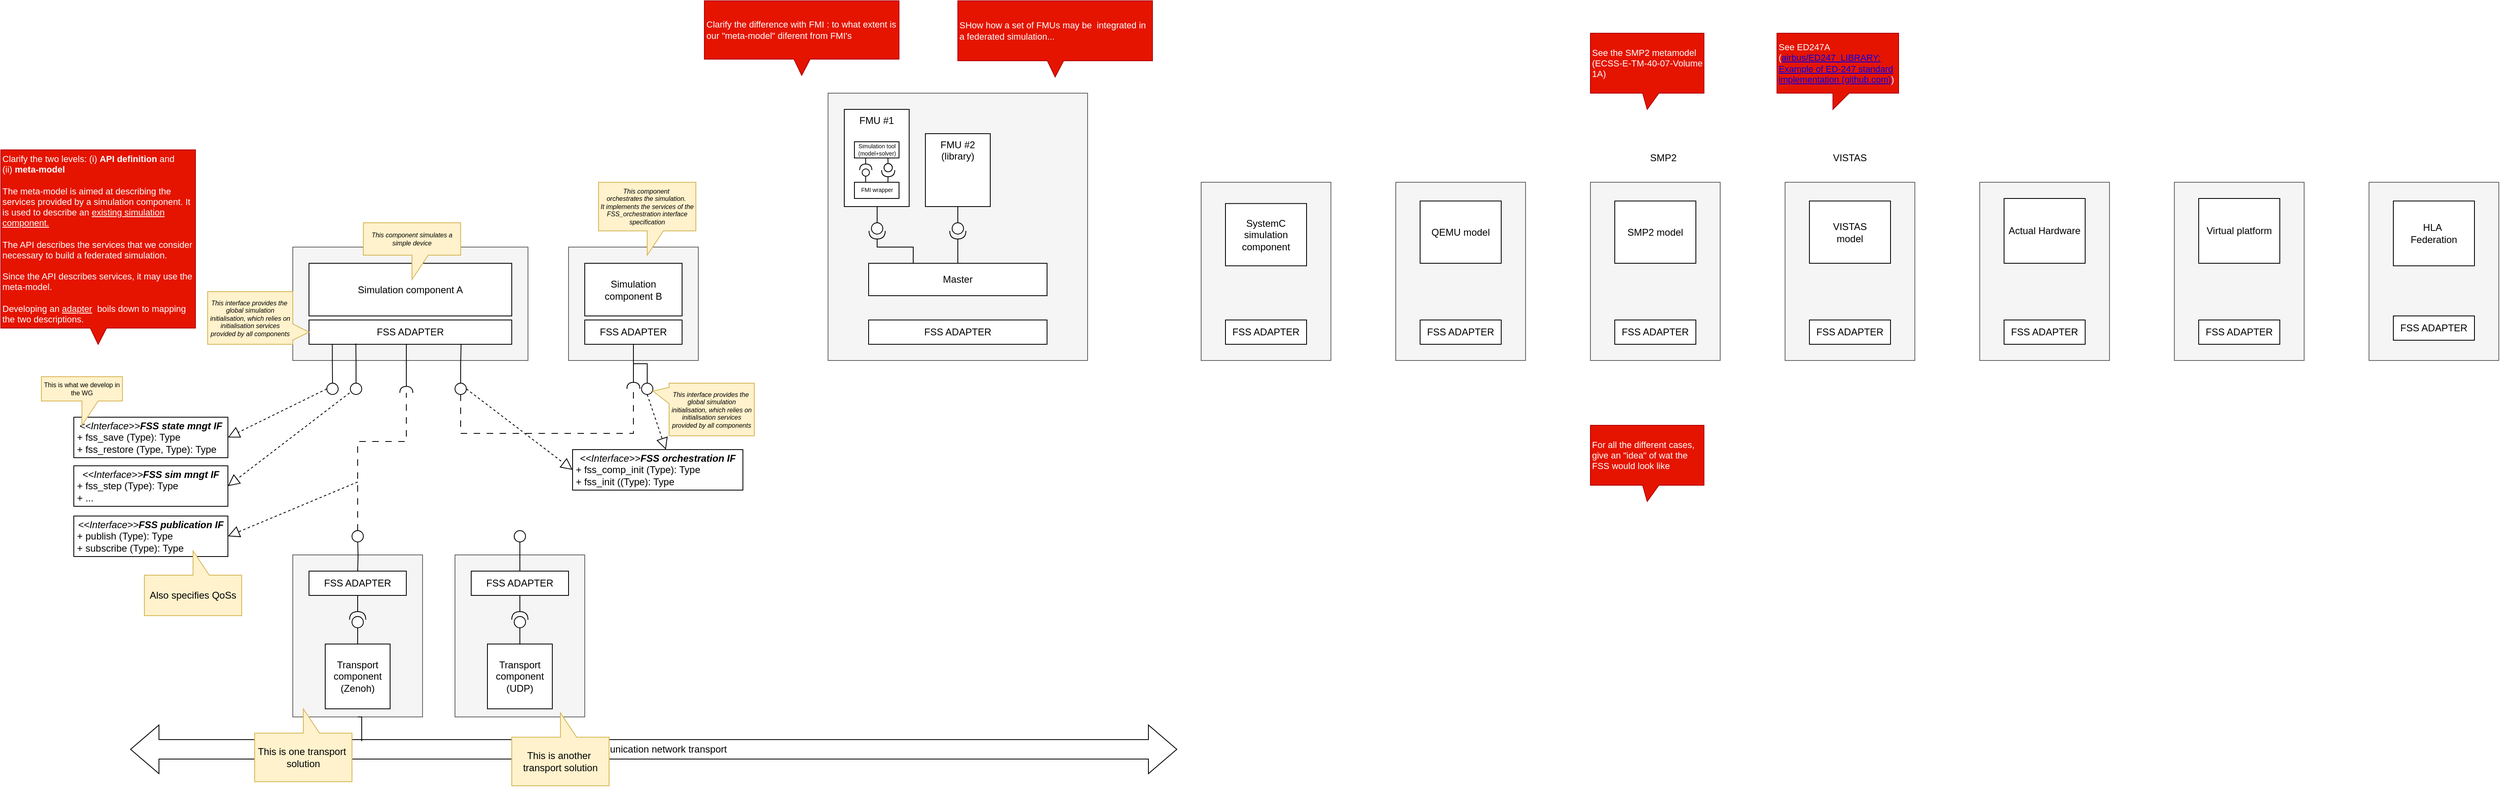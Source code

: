 <mxfile version="24.4.10" type="github">
  <diagram name="Page-1" id="a3lJTu-IXyHbUOSdx-mn">
    <mxGraphModel dx="1475" dy="5559" grid="1" gridSize="10" guides="1" tooltips="1" connect="1" arrows="1" fold="1" page="1" pageScale="1" pageWidth="3300" pageHeight="4681" math="0" shadow="0">
      <root>
        <mxCell id="0" />
        <mxCell id="1" parent="0" />
        <mxCell id="bgHQJeM0eiA7G-xrBvEw-4" value="" style="rounded=0;whiteSpace=wrap;html=1;fillColor=#f5f5f5;fontColor=#333333;strokeColor=#666666;" vertex="1" parent="1">
          <mxGeometry x="1020" y="-250" width="320" height="330" as="geometry" />
        </mxCell>
        <mxCell id="cw1v78BgHGjvIyoxlNof-122" value="" style="shape=image;verticalLabelPosition=bottom;labelBackgroundColor=default;verticalAlign=top;aspect=fixed;imageAspect=0;image=https://static.vecteezy.com/system/resources/thumbnails/002/293/499/small/exclamation-mark-symbol-red-warning-dangerous-icon-on-white-background-free-vector.jpg;" parent="1" vertex="1">
          <mxGeometry x="220" y="-210" width="60" height="60" as="geometry" />
        </mxCell>
        <mxCell id="cw1v78BgHGjvIyoxlNof-67" value="" style="rounded=0;whiteSpace=wrap;html=1;fillColor=#f5f5f5;fontColor=#333333;strokeColor=#666666;" parent="1" vertex="1">
          <mxGeometry x="700" y="-60" width="160" height="140" as="geometry" />
        </mxCell>
        <mxCell id="cw1v78BgHGjvIyoxlNof-42" value="" style="rounded=0;whiteSpace=wrap;html=1;fillColor=#f5f5f5;fontColor=#333333;strokeColor=#666666;" parent="1" vertex="1">
          <mxGeometry x="360" y="-60" width="290" height="140" as="geometry" />
        </mxCell>
        <mxCell id="cw1v78BgHGjvIyoxlNof-12" value="Communication network transport" style="html=1;shadow=0;dashed=0;align=center;verticalAlign=middle;shape=mxgraph.arrows2.twoWayArrow;dy=0.6;dx=35;" parent="1" vertex="1">
          <mxGeometry x="160" y="530" width="1290" height="60" as="geometry" />
        </mxCell>
        <mxCell id="cw1v78BgHGjvIyoxlNof-16" value="" style="endArrow=block;dashed=1;endFill=0;endSize=12;html=1;rounded=0;entryX=1;entryY=0.5;entryDx=0;entryDy=0;" parent="1" target="cw1v78BgHGjvIyoxlNof-92" edge="1">
          <mxGeometry width="160" relative="1" as="geometry">
            <mxPoint x="440" y="230" as="sourcePoint" />
            <mxPoint x="630" y="305" as="targetPoint" />
          </mxGeometry>
        </mxCell>
        <mxCell id="cw1v78BgHGjvIyoxlNof-17" value="" style="endArrow=block;dashed=1;endFill=0;endSize=12;html=1;rounded=0;entryX=1;entryY=0.5;entryDx=0;entryDy=0;exitX=0;exitY=0.5;exitDx=0;exitDy=0;" parent="1" source="cw1v78BgHGjvIyoxlNof-78" target="cw1v78BgHGjvIyoxlNof-43" edge="1">
          <mxGeometry width="160" relative="1" as="geometry">
            <mxPoint x="390" y="115" as="sourcePoint" />
            <mxPoint x="270" y="42.5" as="targetPoint" />
          </mxGeometry>
        </mxCell>
        <mxCell id="cw1v78BgHGjvIyoxlNof-79" style="edgeStyle=orthogonalEdgeStyle;rounded=0;orthogonalLoop=1;jettySize=auto;html=1;exitX=0.115;exitY=0.971;exitDx=0;exitDy=0;entryX=0.5;entryY=0;entryDx=0;entryDy=0;endArrow=none;endFill=0;exitPerimeter=0;" parent="1" source="cw1v78BgHGjvIyoxlNof-29" target="cw1v78BgHGjvIyoxlNof-78" edge="1">
          <mxGeometry relative="1" as="geometry" />
        </mxCell>
        <mxCell id="cw1v78BgHGjvIyoxlNof-29" value="FSS ADAPTER" style="rounded=0;whiteSpace=wrap;html=1;" parent="1" vertex="1">
          <mxGeometry x="380" y="30" width="250" height="30" as="geometry" />
        </mxCell>
        <mxCell id="cw1v78BgHGjvIyoxlNof-37" value="" style="ellipse;whiteSpace=wrap;html=1;align=center;aspect=fixed;fillColor=none;strokeColor=none;resizable=0;perimeter=centerPerimeter;rotatable=0;allowArrows=0;points=[];outlineConnect=1;" parent="1" vertex="1">
          <mxGeometry x="590" y="30" width="10" height="10" as="geometry" />
        </mxCell>
        <mxCell id="cw1v78BgHGjvIyoxlNof-43" value="&lt;p style=&quot;margin:0px;margin-top:4px;text-align:center;&quot;&gt;&lt;i&gt;&amp;lt;&amp;lt;Interface&amp;gt;&amp;gt;&lt;b&gt;FSS state mngt IF&lt;/b&gt;&lt;/i&gt;&lt;br&gt;&lt;/p&gt;&lt;p style=&quot;margin:0px;margin-left:4px;&quot;&gt;&lt;/p&gt;&lt;p style=&quot;margin:0px;margin-left:4px;&quot;&gt;+ fss_save (Type): Type&lt;br&gt;+ fss_restore (Type, Type): Type&lt;/p&gt;" style="verticalAlign=top;align=left;overflow=fill;html=1;whiteSpace=wrap;" parent="1" vertex="1">
          <mxGeometry x="90" y="150" width="190" height="50" as="geometry" />
        </mxCell>
        <mxCell id="cw1v78BgHGjvIyoxlNof-45" value="" style="rounded=0;whiteSpace=wrap;html=1;fillColor=#f5f5f5;fontColor=#333333;strokeColor=#666666;" parent="1" vertex="1">
          <mxGeometry x="360" y="320" width="160" height="200" as="geometry" />
        </mxCell>
        <mxCell id="cw1v78BgHGjvIyoxlNof-46" value="&lt;div&gt;Transport&lt;/div&gt;&lt;div&gt;component&lt;/div&gt;&lt;div&gt;(Zenoh)&lt;/div&gt;" style="whiteSpace=wrap;html=1;aspect=fixed;" parent="1" vertex="1">
          <mxGeometry x="400" y="430" width="80" height="80" as="geometry" />
        </mxCell>
        <mxCell id="cw1v78BgHGjvIyoxlNof-62" style="edgeStyle=orthogonalEdgeStyle;rounded=0;orthogonalLoop=1;jettySize=auto;html=1;entryX=0.5;entryY=0;entryDx=0;entryDy=0;endArrow=none;endFill=0;" parent="1" target="cw1v78BgHGjvIyoxlNof-50" edge="1">
          <mxGeometry relative="1" as="geometry">
            <mxPoint x="440" y="300" as="sourcePoint" />
          </mxGeometry>
        </mxCell>
        <mxCell id="cw1v78BgHGjvIyoxlNof-50" value="FSS ADAPTER" style="rounded=0;whiteSpace=wrap;html=1;" parent="1" vertex="1">
          <mxGeometry x="380" y="340" width="120" height="30" as="geometry" />
        </mxCell>
        <mxCell id="cw1v78BgHGjvIyoxlNof-53" value="" style="ellipse;whiteSpace=wrap;html=1;align=center;aspect=fixed;fillColor=none;strokeColor=none;resizable=0;perimeter=centerPerimeter;rotatable=0;allowArrows=0;points=[];outlineConnect=1;" parent="1" vertex="1">
          <mxGeometry x="590" y="470" width="10" height="10" as="geometry" />
        </mxCell>
        <mxCell id="cw1v78BgHGjvIyoxlNof-60" value="" style="group;rotation=270;" parent="1" vertex="1" connectable="0">
          <mxGeometry x="430" y="370" width="20" height="60" as="geometry" />
        </mxCell>
        <mxCell id="cw1v78BgHGjvIyoxlNof-57" value="" style="shape=providedRequiredInterface;html=1;verticalLabelPosition=bottom;sketch=0;rotation=-90;" parent="cw1v78BgHGjvIyoxlNof-60" vertex="1">
          <mxGeometry y="20" width="20" height="20" as="geometry" />
        </mxCell>
        <mxCell id="cw1v78BgHGjvIyoxlNof-58" style="edgeStyle=orthogonalEdgeStyle;rounded=0;orthogonalLoop=1;jettySize=auto;html=1;exitX=0.75;exitY=1;exitDx=0;exitDy=0;entryX=0;entryY=0.5;entryDx=0;entryDy=0;entryPerimeter=0;endArrow=none;endFill=0;" parent="cw1v78BgHGjvIyoxlNof-60" target="cw1v78BgHGjvIyoxlNof-57" edge="1">
          <mxGeometry relative="1" as="geometry">
            <mxPoint x="10" y="60" as="sourcePoint" />
          </mxGeometry>
        </mxCell>
        <mxCell id="cw1v78BgHGjvIyoxlNof-59" style="edgeStyle=orthogonalEdgeStyle;rounded=0;orthogonalLoop=1;jettySize=auto;html=1;exitX=0.75;exitY=0;exitDx=0;exitDy=0;entryX=1;entryY=0.5;entryDx=0;entryDy=0;entryPerimeter=0;endArrow=none;endFill=0;" parent="cw1v78BgHGjvIyoxlNof-60" target="cw1v78BgHGjvIyoxlNof-57" edge="1">
          <mxGeometry relative="1" as="geometry">
            <mxPoint x="10" as="sourcePoint" />
          </mxGeometry>
        </mxCell>
        <mxCell id="cw1v78BgHGjvIyoxlNof-63" value="&lt;p style=&quot;margin:0px;margin-top:4px;text-align:center;&quot;&gt;&lt;i&gt;&amp;lt;&amp;lt;Interface&amp;gt;&amp;gt;&lt;b&gt;FSS sim mngt IF&lt;/b&gt;&lt;/i&gt;&lt;br&gt;&lt;/p&gt;&lt;p style=&quot;margin:0px;margin-left:4px;&quot;&gt;&lt;/p&gt;&lt;p style=&quot;margin:0px;margin-left:4px;&quot;&gt;+ fss_step (Type): Type&lt;br&gt;&lt;/p&gt;&lt;p style=&quot;margin:0px;margin-left:4px;&quot;&gt;+ ...&lt;/p&gt;" style="verticalAlign=top;align=left;overflow=fill;html=1;whiteSpace=wrap;" parent="1" vertex="1">
          <mxGeometry x="90" y="210" width="190" height="50" as="geometry" />
        </mxCell>
        <mxCell id="cw1v78BgHGjvIyoxlNof-64" value="" style="endArrow=block;dashed=1;endFill=0;endSize=12;html=1;rounded=0;entryX=1;entryY=0.5;entryDx=0;entryDy=0;" parent="1" target="cw1v78BgHGjvIyoxlNof-63" edge="1">
          <mxGeometry width="160" relative="1" as="geometry">
            <mxPoint x="430" y="120" as="sourcePoint" />
            <mxPoint x="290" y="125" as="targetPoint" />
          </mxGeometry>
        </mxCell>
        <mxCell id="cw1v78BgHGjvIyoxlNof-66" value="This component&amp;nbsp;&lt;div style=&quot;font-size: 8px;&quot;&gt;orchestrates the simulation.&amp;nbsp;&lt;/div&gt;&lt;div style=&quot;font-size: 8px;&quot;&gt;It implements the services of the FSS_orchestration interface specification&lt;/div&gt;" style="shape=callout;whiteSpace=wrap;html=1;perimeter=calloutPerimeter;fillColor=#fff2cc;strokeColor=#d6b656;fontSize=8;fontStyle=2" parent="1" vertex="1">
          <mxGeometry x="737" y="-140" width="120" height="90" as="geometry" />
        </mxCell>
        <mxCell id="cw1v78BgHGjvIyoxlNof-69" value="FSS ADAPTER" style="rounded=0;whiteSpace=wrap;html=1;" parent="1" vertex="1">
          <mxGeometry x="720" y="30" width="120" height="30" as="geometry" />
        </mxCell>
        <mxCell id="cw1v78BgHGjvIyoxlNof-70" value="" style="rounded=0;orthogonalLoop=1;jettySize=auto;html=1;endArrow=halfCircle;endFill=0;endSize=6;strokeWidth=1;sketch=0;fontSize=12;curved=1;exitX=0.5;exitY=1;exitDx=0;exitDy=0;" parent="1" source="cw1v78BgHGjvIyoxlNof-69" edge="1">
          <mxGeometry relative="1" as="geometry">
            <mxPoint x="955" y="30.476" as="sourcePoint" />
            <mxPoint x="780" y="115" as="targetPoint" />
          </mxGeometry>
        </mxCell>
        <mxCell id="cw1v78BgHGjvIyoxlNof-76" value="&lt;p style=&quot;margin:0px;margin-top:4px;text-align:center;&quot;&gt;&lt;i&gt;&amp;lt;&amp;lt;Interface&amp;gt;&amp;gt;&lt;b&gt;FSS orchestration IF&lt;/b&gt;&lt;/i&gt;&lt;br&gt;&lt;/p&gt;&lt;p style=&quot;margin:0px;margin-left:4px;&quot;&gt;&lt;/p&gt;&lt;p style=&quot;margin:0px;margin-left:4px;&quot;&gt;+ fss_comp_init (Type): Type&lt;br&gt;+ fss_init (&lt;span style=&quot;background-color: initial;&quot;&gt;(Type): Type&lt;/span&gt;&lt;/p&gt;" style="verticalAlign=top;align=left;overflow=fill;html=1;whiteSpace=wrap;" parent="1" vertex="1">
          <mxGeometry x="705" y="190" width="210" height="50" as="geometry" />
        </mxCell>
        <mxCell id="cw1v78BgHGjvIyoxlNof-78" value="" style="ellipse;whiteSpace=wrap;html=1;aspect=fixed;" parent="1" vertex="1">
          <mxGeometry x="402" y="108" width="14" height="14" as="geometry" />
        </mxCell>
        <mxCell id="cw1v78BgHGjvIyoxlNof-82" style="edgeStyle=orthogonalEdgeStyle;rounded=0;orthogonalLoop=1;jettySize=auto;html=1;dashed=1;dashPattern=8 8;endArrow=none;endFill=0;exitX=0.5;exitY=1;exitDx=0;exitDy=0;" parent="1" source="cw1v78BgHGjvIyoxlNof-83" edge="1">
          <mxGeometry relative="1" as="geometry">
            <mxPoint x="780.0" y="115.0" as="targetPoint" />
            <Array as="points">
              <mxPoint x="567" y="170" />
              <mxPoint x="780" y="170" />
            </Array>
          </mxGeometry>
        </mxCell>
        <mxCell id="cw1v78BgHGjvIyoxlNof-80" value="" style="ellipse;whiteSpace=wrap;html=1;aspect=fixed;" parent="1" vertex="1">
          <mxGeometry x="431" y="108" width="14" height="14" as="geometry" />
        </mxCell>
        <mxCell id="cw1v78BgHGjvIyoxlNof-81" style="edgeStyle=orthogonalEdgeStyle;rounded=0;orthogonalLoop=1;jettySize=auto;html=1;entryX=0.231;entryY=0.971;entryDx=0;entryDy=0;endArrow=none;endFill=0;entryPerimeter=0;" parent="1" source="cw1v78BgHGjvIyoxlNof-80" target="cw1v78BgHGjvIyoxlNof-29" edge="1">
          <mxGeometry relative="1" as="geometry" />
        </mxCell>
        <mxCell id="cw1v78BgHGjvIyoxlNof-83" value="" style="ellipse;whiteSpace=wrap;html=1;aspect=fixed;" parent="1" vertex="1">
          <mxGeometry x="560" y="108" width="14" height="14" as="geometry" />
        </mxCell>
        <mxCell id="cw1v78BgHGjvIyoxlNof-84" style="edgeStyle=orthogonalEdgeStyle;rounded=0;orthogonalLoop=1;jettySize=auto;html=1;entryX=0.75;entryY=1;entryDx=0;entryDy=0;endArrow=none;endFill=0;" parent="1" source="cw1v78BgHGjvIyoxlNof-83" target="cw1v78BgHGjvIyoxlNof-29" edge="1">
          <mxGeometry relative="1" as="geometry">
            <mxPoint x="470" y="60" as="targetPoint" />
          </mxGeometry>
        </mxCell>
        <mxCell id="cw1v78BgHGjvIyoxlNof-85" value="" style="endArrow=block;dashed=1;endFill=0;endSize=12;html=1;rounded=0;entryX=0;entryY=0.5;entryDx=0;entryDy=0;exitX=1;exitY=0.5;exitDx=0;exitDy=0;" parent="1" source="cw1v78BgHGjvIyoxlNof-83" target="cw1v78BgHGjvIyoxlNof-76" edge="1">
          <mxGeometry width="160" relative="1" as="geometry">
            <mxPoint x="537" y="130" as="sourcePoint" />
            <mxPoint x="387" y="185" as="targetPoint" />
          </mxGeometry>
        </mxCell>
        <mxCell id="cw1v78BgHGjvIyoxlNof-91" value="" style="ellipse;whiteSpace=wrap;html=1;aspect=fixed;" parent="1" vertex="1">
          <mxGeometry x="433" y="290" width="14" height="14" as="geometry" />
        </mxCell>
        <mxCell id="cw1v78BgHGjvIyoxlNof-92" value="&lt;p style=&quot;margin:0px;margin-top:4px;text-align:center;&quot;&gt;&lt;i&gt;&amp;lt;&amp;lt;Interface&amp;gt;&amp;gt;&lt;b&gt;FSS publication IF&lt;/b&gt;&lt;/i&gt;&lt;br&gt;&lt;/p&gt;&lt;p style=&quot;margin:0px;margin-left:4px;&quot;&gt;&lt;/p&gt;&lt;p style=&quot;margin:0px;margin-left:4px;&quot;&gt;+ publish (Type): Type&lt;br&gt;&lt;/p&gt;&lt;p style=&quot;margin:0px;margin-left:4px;&quot;&gt;+ subscribe&amp;nbsp;&lt;span style=&quot;background-color: initial;&quot;&gt;(Type): Type&lt;/span&gt;&lt;/p&gt;" style="verticalAlign=top;align=left;overflow=fill;html=1;whiteSpace=wrap;" parent="1" vertex="1">
          <mxGeometry x="90" y="272" width="190" height="50" as="geometry" />
        </mxCell>
        <mxCell id="cw1v78BgHGjvIyoxlNof-94" value="Simulation component A" style="rounded=0;whiteSpace=wrap;html=1;" parent="1" vertex="1">
          <mxGeometry x="380" y="-40" width="250" height="65" as="geometry" />
        </mxCell>
        <mxCell id="cw1v78BgHGjvIyoxlNof-96" value="Simulation component B" style="rounded=0;whiteSpace=wrap;html=1;" parent="1" vertex="1">
          <mxGeometry x="720" y="-40" width="120" height="65" as="geometry" />
        </mxCell>
        <mxCell id="cw1v78BgHGjvIyoxlNof-97" value="" style="rounded=0;orthogonalLoop=1;jettySize=auto;html=1;endArrow=halfCircle;endFill=0;endSize=6;strokeWidth=1;sketch=0;fontSize=12;curved=1;" parent="1" edge="1">
          <mxGeometry relative="1" as="geometry">
            <mxPoint x="500" y="60" as="sourcePoint" />
            <mxPoint x="500" y="120" as="targetPoint" />
          </mxGeometry>
        </mxCell>
        <mxCell id="cw1v78BgHGjvIyoxlNof-98" style="edgeStyle=orthogonalEdgeStyle;rounded=0;orthogonalLoop=1;jettySize=auto;html=1;dashed=1;dashPattern=8 8;endArrow=none;endFill=0;exitX=0.5;exitY=0;exitDx=0;exitDy=0;" parent="1" source="cw1v78BgHGjvIyoxlNof-91" edge="1">
          <mxGeometry relative="1" as="geometry">
            <mxPoint x="500" y="120" as="targetPoint" />
            <mxPoint x="577" y="132" as="sourcePoint" />
            <Array as="points">
              <mxPoint x="440" y="180" />
              <mxPoint x="500" y="180" />
            </Array>
          </mxGeometry>
        </mxCell>
        <mxCell id="cw1v78BgHGjvIyoxlNof-99" value="Also specifies QoSs" style="shape=callout;whiteSpace=wrap;html=1;perimeter=calloutPerimeter;fillColor=#fff2cc;strokeColor=#d6b656;flipV=1;" parent="1" vertex="1">
          <mxGeometry x="177" y="315" width="120" height="80" as="geometry" />
        </mxCell>
        <mxCell id="cw1v78BgHGjvIyoxlNof-101" style="edgeStyle=orthogonalEdgeStyle;rounded=0;orthogonalLoop=1;jettySize=auto;html=1;exitX=0.5;exitY=1;exitDx=0;exitDy=0;endArrow=none;endFill=0;" parent="1" source="cw1v78BgHGjvIyoxlNof-45" edge="1">
          <mxGeometry relative="1" as="geometry">
            <mxPoint x="445" y="550" as="targetPoint" />
          </mxGeometry>
        </mxCell>
        <mxCell id="cw1v78BgHGjvIyoxlNof-103" value="" style="rounded=0;whiteSpace=wrap;html=1;fillColor=#f5f5f5;fontColor=#333333;strokeColor=#666666;" parent="1" vertex="1">
          <mxGeometry x="560" y="320" width="160" height="200" as="geometry" />
        </mxCell>
        <mxCell id="cw1v78BgHGjvIyoxlNof-104" value="&lt;div&gt;Transport&lt;/div&gt;&lt;div&gt;component&lt;/div&gt;&lt;div&gt;(UDP)&lt;/div&gt;" style="whiteSpace=wrap;html=1;aspect=fixed;" parent="1" vertex="1">
          <mxGeometry x="600" y="430" width="80" height="80" as="geometry" />
        </mxCell>
        <mxCell id="cw1v78BgHGjvIyoxlNof-115" style="edgeStyle=orthogonalEdgeStyle;rounded=0;orthogonalLoop=1;jettySize=auto;html=1;exitX=0.5;exitY=0;exitDx=0;exitDy=0;endArrow=none;endFill=0;" parent="1" source="cw1v78BgHGjvIyoxlNof-105" target="cw1v78BgHGjvIyoxlNof-114" edge="1">
          <mxGeometry relative="1" as="geometry" />
        </mxCell>
        <mxCell id="cw1v78BgHGjvIyoxlNof-105" value="FSS ADAPTER" style="rounded=0;whiteSpace=wrap;html=1;" parent="1" vertex="1">
          <mxGeometry x="580" y="340" width="120" height="30" as="geometry" />
        </mxCell>
        <mxCell id="cw1v78BgHGjvIyoxlNof-106" value="" style="group;rotation=270;" parent="1" vertex="1" connectable="0">
          <mxGeometry x="630" y="370" width="20" height="60" as="geometry" />
        </mxCell>
        <mxCell id="cw1v78BgHGjvIyoxlNof-107" value="" style="shape=providedRequiredInterface;html=1;verticalLabelPosition=bottom;sketch=0;rotation=-90;" parent="cw1v78BgHGjvIyoxlNof-106" vertex="1">
          <mxGeometry y="20" width="20" height="20" as="geometry" />
        </mxCell>
        <mxCell id="cw1v78BgHGjvIyoxlNof-108" style="edgeStyle=orthogonalEdgeStyle;rounded=0;orthogonalLoop=1;jettySize=auto;html=1;exitX=0.75;exitY=1;exitDx=0;exitDy=0;entryX=0;entryY=0.5;entryDx=0;entryDy=0;entryPerimeter=0;endArrow=none;endFill=0;" parent="cw1v78BgHGjvIyoxlNof-106" target="cw1v78BgHGjvIyoxlNof-107" edge="1">
          <mxGeometry relative="1" as="geometry">
            <mxPoint x="10" y="60" as="sourcePoint" />
          </mxGeometry>
        </mxCell>
        <mxCell id="cw1v78BgHGjvIyoxlNof-109" style="edgeStyle=orthogonalEdgeStyle;rounded=0;orthogonalLoop=1;jettySize=auto;html=1;exitX=0.75;exitY=0;exitDx=0;exitDy=0;entryX=1;entryY=0.5;entryDx=0;entryDy=0;entryPerimeter=0;endArrow=none;endFill=0;" parent="cw1v78BgHGjvIyoxlNof-106" target="cw1v78BgHGjvIyoxlNof-107" edge="1">
          <mxGeometry relative="1" as="geometry">
            <mxPoint x="10" as="sourcePoint" />
          </mxGeometry>
        </mxCell>
        <mxCell id="cw1v78BgHGjvIyoxlNof-110" value="This is one transport&amp;nbsp;&lt;br&gt;solution" style="shape=callout;whiteSpace=wrap;html=1;perimeter=calloutPerimeter;fillColor=#fff2cc;strokeColor=#d6b656;flipV=1;" parent="1" vertex="1">
          <mxGeometry x="313" y="510" width="120" height="90" as="geometry" />
        </mxCell>
        <mxCell id="cw1v78BgHGjvIyoxlNof-111" value="This is another&amp;nbsp;&lt;br&gt;transport solution" style="shape=callout;whiteSpace=wrap;html=1;perimeter=calloutPerimeter;fillColor=#fff2cc;strokeColor=#d6b656;flipV=1;" parent="1" vertex="1">
          <mxGeometry x="630" y="515" width="120" height="90" as="geometry" />
        </mxCell>
        <mxCell id="cw1v78BgHGjvIyoxlNof-114" value="" style="ellipse;whiteSpace=wrap;html=1;aspect=fixed;" parent="1" vertex="1">
          <mxGeometry x="633" y="290" width="14" height="14" as="geometry" />
        </mxCell>
        <mxCell id="cw1v78BgHGjvIyoxlNof-117" style="edgeStyle=orthogonalEdgeStyle;rounded=0;orthogonalLoop=1;jettySize=auto;html=1;entryX=0.5;entryY=1;entryDx=0;entryDy=0;endArrow=none;endFill=0;" parent="1" source="cw1v78BgHGjvIyoxlNof-116" target="cw1v78BgHGjvIyoxlNof-69" edge="1">
          <mxGeometry relative="1" as="geometry" />
        </mxCell>
        <mxCell id="cw1v78BgHGjvIyoxlNof-116" value="" style="ellipse;whiteSpace=wrap;html=1;aspect=fixed;" parent="1" vertex="1">
          <mxGeometry x="790" y="108" width="14" height="14" as="geometry" />
        </mxCell>
        <mxCell id="cw1v78BgHGjvIyoxlNof-118" value="" style="endArrow=block;dashed=1;endFill=0;endSize=12;html=1;rounded=0;exitX=0.5;exitY=1;exitDx=0;exitDy=0;" parent="1" source="cw1v78BgHGjvIyoxlNof-116" edge="1">
          <mxGeometry width="160" relative="1" as="geometry">
            <mxPoint x="790" y="130" as="sourcePoint" />
            <mxPoint x="820" y="190" as="targetPoint" />
          </mxGeometry>
        </mxCell>
        <mxCell id="cw1v78BgHGjvIyoxlNof-119" value="This interface provides the&amp;nbsp; global simulation initialisation, which relies on initialisation services provided by all components" style="shape=callout;whiteSpace=wrap;html=1;perimeter=calloutPerimeter;fillColor=#fff2cc;strokeColor=#d6b656;fontSize=8;fontStyle=2;size=20;position=0.08;position2=0.15;direction=south;" parent="1" vertex="1">
          <mxGeometry x="804" y="108" width="125" height="65" as="geometry" />
        </mxCell>
        <mxCell id="cw1v78BgHGjvIyoxlNof-65" value="This component simulates a simple device" style="shape=callout;whiteSpace=wrap;html=1;perimeter=calloutPerimeter;fillColor=#fff2cc;strokeColor=#d6b656;fontSize=8;fontStyle=2" parent="1" vertex="1">
          <mxGeometry x="447" y="-90" width="120" height="70" as="geometry" />
        </mxCell>
        <mxCell id="cw1v78BgHGjvIyoxlNof-120" value="This interface provides the&amp;nbsp; global simulation initialisation, which relies on initialisation services provided by all components" style="shape=callout;whiteSpace=wrap;html=1;perimeter=calloutPerimeter;fillColor=#fff2cc;strokeColor=#d6b656;fontSize=8;fontStyle=2;size=20;position=0.08;position2=0.23;direction=north;" parent="1" vertex="1">
          <mxGeometry x="255" y="-5" width="125" height="65" as="geometry" />
        </mxCell>
        <mxCell id="cw1v78BgHGjvIyoxlNof-41" value="This is what we develop in the WG" style="shape=callout;whiteSpace=wrap;html=1;perimeter=calloutPerimeter;fillColor=#fff2cc;strokeColor=#d6b656;fontSize=8;" parent="1" vertex="1">
          <mxGeometry x="50" y="100" width="100" height="60" as="geometry" />
        </mxCell>
        <mxCell id="cw1v78BgHGjvIyoxlNof-121" value="Clarify the two levels: (i)&amp;nbsp;&lt;b&gt;API definition &lt;/b&gt;and (ii)&amp;nbsp;&lt;b&gt;meta-model&lt;/b&gt;&lt;div style=&quot;font-size: 11px;&quot;&gt;&lt;br style=&quot;font-size: 11px;&quot;&gt;&lt;/div&gt;&lt;div style=&quot;font-size: 11px;&quot;&gt;The meta-model is aimed at describing the services provided by a simulation component. It is used to describe an &lt;u&gt;existing simulation component.&lt;/u&gt;&lt;/div&gt;&lt;div style=&quot;font-size: 11px;&quot;&gt;&lt;u&gt;&lt;br&gt;&lt;/u&gt;&lt;/div&gt;&lt;div style=&quot;font-size: 11px;&quot;&gt;The API describes the services that we consider necessary to build a federated simulation.&amp;nbsp;&lt;/div&gt;&lt;div style=&quot;font-size: 11px;&quot;&gt;&lt;br&gt;&lt;/div&gt;&lt;div style=&quot;font-size: 11px;&quot;&gt;Since the API describes services, it may use the meta-model.&amp;nbsp;&lt;/div&gt;&lt;div style=&quot;font-size: 11px;&quot;&gt;&lt;br&gt;&lt;/div&gt;&lt;div style=&quot;font-size: 11px;&quot;&gt;Developing an &lt;u&gt;adapter&lt;/u&gt;&amp;nbsp; boils down to mapping the two descriptions.&amp;nbsp;&lt;/div&gt;" style="shape=callout;whiteSpace=wrap;html=1;perimeter=calloutPerimeter;fillColor=#e51400;strokeColor=#B20000;size=20;position=0.46;position2=0.5;fontSize=11;fontColor=#ffffff;align=left;" parent="1" vertex="1">
          <mxGeometry y="-180" width="240" height="240" as="geometry" />
        </mxCell>
        <mxCell id="bgHQJeM0eiA7G-xrBvEw-1" value="Clarify the difference with FMI : to what extent is our &quot;meta-model&quot; diferent from FMI&#39;s" style="shape=callout;whiteSpace=wrap;html=1;perimeter=calloutPerimeter;fillColor=#e51400;strokeColor=#B20000;size=20;position=0.46;position2=0.5;fontSize=11;fontColor=#ffffff;align=left;" vertex="1" parent="1">
          <mxGeometry x="867.5" y="-364" width="240" height="92" as="geometry" />
        </mxCell>
        <mxCell id="bgHQJeM0eiA7G-xrBvEw-2" value="FMU #1" style="rounded=0;whiteSpace=wrap;html=1;verticalAlign=top;" vertex="1" parent="1">
          <mxGeometry x="1040" y="-230" width="80" height="120" as="geometry" />
        </mxCell>
        <mxCell id="bgHQJeM0eiA7G-xrBvEw-3" value="FMU #2&lt;div&gt;(library)&lt;/div&gt;" style="rounded=0;whiteSpace=wrap;html=1;verticalAlign=top;" vertex="1" parent="1">
          <mxGeometry x="1140" y="-200" width="80" height="90" as="geometry" />
        </mxCell>
        <mxCell id="bgHQJeM0eiA7G-xrBvEw-6" value="SHow how a set of FMUs may be&amp;nbsp; integrated in a federated simulation..." style="shape=callout;whiteSpace=wrap;html=1;perimeter=calloutPerimeter;fillColor=#e51400;strokeColor=#B20000;size=20;position=0.46;position2=0.5;fontSize=11;fontColor=#ffffff;align=left;" vertex="1" parent="1">
          <mxGeometry x="1180" y="-364" width="240" height="94" as="geometry" />
        </mxCell>
        <mxCell id="bgHQJeM0eiA7G-xrBvEw-12" value="Master" style="rounded=0;whiteSpace=wrap;html=1;points=[[0,0,0,0,0],[0,0.25,0,0,0],[0,0.5,0,0,0],[0,0.75,0,0,0],[0,1,0,0,0],[0.25,0,0,0,0],[0.25,1,0,0,0],[0.5,0,0,0,0],[0.5,1,0,0,0],[0.75,0,0,0,0],[0.75,1,0,0,0],[1,0,0,0,0],[1,0.25,0,0,0],[1,0.5,0,0,0],[1,0.75,0,0,0],[1,1,0,0,0]];" vertex="1" parent="1">
          <mxGeometry x="1070" y="-40" width="220" height="40" as="geometry" />
        </mxCell>
        <mxCell id="bgHQJeM0eiA7G-xrBvEw-13" value="FSS ADAPTER" style="rounded=0;whiteSpace=wrap;html=1;" vertex="1" parent="1">
          <mxGeometry x="1070" y="30" width="220" height="30" as="geometry" />
        </mxCell>
        <mxCell id="bgHQJeM0eiA7G-xrBvEw-15" value="" style="shape=providedRequiredInterface;html=1;verticalLabelPosition=bottom;sketch=0;rotation=90;" vertex="1" parent="1">
          <mxGeometry x="1070.5" y="-90" width="20" height="20" as="geometry" />
        </mxCell>
        <mxCell id="bgHQJeM0eiA7G-xrBvEw-16" style="edgeStyle=orthogonalEdgeStyle;rounded=0;orthogonalLoop=1;jettySize=auto;html=1;exitX=1;exitY=0.5;exitDx=0;exitDy=0;exitPerimeter=0;entryX=0.25;entryY=0;entryDx=0;entryDy=0;entryPerimeter=0;endArrow=none;endFill=0;" edge="1" parent="1" source="bgHQJeM0eiA7G-xrBvEw-15" target="bgHQJeM0eiA7G-xrBvEw-12">
          <mxGeometry relative="1" as="geometry">
            <Array as="points">
              <mxPoint x="1081" y="-60" />
              <mxPoint x="1125" y="-60" />
            </Array>
          </mxGeometry>
        </mxCell>
        <mxCell id="bgHQJeM0eiA7G-xrBvEw-18" style="edgeStyle=orthogonalEdgeStyle;rounded=0;orthogonalLoop=1;jettySize=auto;html=1;entryX=0.715;entryY=0.993;entryDx=0;entryDy=0;entryPerimeter=0;endArrow=none;endFill=0;" edge="1" parent="1" source="bgHQJeM0eiA7G-xrBvEw-15" target="bgHQJeM0eiA7G-xrBvEw-2">
          <mxGeometry relative="1" as="geometry">
            <Array as="points">
              <mxPoint x="1097" y="-110" />
              <mxPoint x="1080" y="-110" />
            </Array>
          </mxGeometry>
        </mxCell>
        <mxCell id="bgHQJeM0eiA7G-xrBvEw-20" value="FMI wrapper" style="rounded=0;whiteSpace=wrap;html=1;fontSize=7;" vertex="1" parent="1">
          <mxGeometry x="1052.5" y="-140" width="55" height="20" as="geometry" />
        </mxCell>
        <mxCell id="bgHQJeM0eiA7G-xrBvEw-21" value="Simulation tool&lt;div&gt;(model+solver)&lt;/div&gt;" style="rounded=0;whiteSpace=wrap;html=1;fontSize=7;" vertex="1" parent="1">
          <mxGeometry x="1052.5" y="-190" width="55" height="20" as="geometry" />
        </mxCell>
        <mxCell id="bgHQJeM0eiA7G-xrBvEw-25" style="edgeStyle=orthogonalEdgeStyle;rounded=0;orthogonalLoop=1;jettySize=auto;html=1;entryX=0.5;entryY=1;entryDx=0;entryDy=0;endArrow=none;endFill=0;" edge="1" parent="1" source="bgHQJeM0eiA7G-xrBvEw-22" target="bgHQJeM0eiA7G-xrBvEw-3">
          <mxGeometry relative="1" as="geometry" />
        </mxCell>
        <mxCell id="bgHQJeM0eiA7G-xrBvEw-22" value="" style="shape=providedRequiredInterface;html=1;verticalLabelPosition=bottom;sketch=0;rotation=90;" vertex="1" parent="1">
          <mxGeometry x="1170" y="-90" width="20" height="20" as="geometry" />
        </mxCell>
        <mxCell id="bgHQJeM0eiA7G-xrBvEw-23" style="edgeStyle=orthogonalEdgeStyle;rounded=0;orthogonalLoop=1;jettySize=auto;html=1;entryX=1;entryY=0.5;entryDx=0;entryDy=0;entryPerimeter=0;endArrow=none;endFill=0;" edge="1" parent="1" source="bgHQJeM0eiA7G-xrBvEw-12" target="bgHQJeM0eiA7G-xrBvEw-22">
          <mxGeometry relative="1" as="geometry" />
        </mxCell>
        <mxCell id="bgHQJeM0eiA7G-xrBvEw-29" style="edgeStyle=orthogonalEdgeStyle;rounded=0;orthogonalLoop=1;jettySize=auto;html=1;entryX=0.25;entryY=0;entryDx=0;entryDy=0;endArrow=none;endFill=0;" edge="1" parent="1" source="bgHQJeM0eiA7G-xrBvEw-26" target="bgHQJeM0eiA7G-xrBvEw-20">
          <mxGeometry relative="1" as="geometry">
            <Array as="points">
              <mxPoint x="1066" y="-140" />
            </Array>
          </mxGeometry>
        </mxCell>
        <mxCell id="bgHQJeM0eiA7G-xrBvEw-33" style="edgeStyle=orthogonalEdgeStyle;rounded=0;orthogonalLoop=1;jettySize=auto;html=1;entryX=0.25;entryY=1;entryDx=0;entryDy=0;endArrow=none;endFill=0;" edge="1" parent="1" source="bgHQJeM0eiA7G-xrBvEw-26" target="bgHQJeM0eiA7G-xrBvEw-21">
          <mxGeometry relative="1" as="geometry">
            <Array as="points">
              <mxPoint x="1067" y="-170" />
            </Array>
          </mxGeometry>
        </mxCell>
        <mxCell id="bgHQJeM0eiA7G-xrBvEw-26" value="" style="shape=providedRequiredInterface;html=1;verticalLabelPosition=bottom;sketch=0;rotation=-90;" vertex="1" parent="1">
          <mxGeometry x="1059" y="-162.5" width="15" height="15" as="geometry" />
        </mxCell>
        <mxCell id="bgHQJeM0eiA7G-xrBvEw-30" style="edgeStyle=orthogonalEdgeStyle;rounded=0;orthogonalLoop=1;jettySize=auto;html=1;entryX=0.75;entryY=0;entryDx=0;entryDy=0;endArrow=none;endFill=0;" edge="1" parent="1" source="bgHQJeM0eiA7G-xrBvEw-27" target="bgHQJeM0eiA7G-xrBvEw-20">
          <mxGeometry relative="1" as="geometry">
            <Array as="points">
              <mxPoint x="1094" y="-140" />
            </Array>
          </mxGeometry>
        </mxCell>
        <mxCell id="bgHQJeM0eiA7G-xrBvEw-32" style="edgeStyle=orthogonalEdgeStyle;rounded=0;orthogonalLoop=1;jettySize=auto;html=1;entryX=0.75;entryY=1;entryDx=0;entryDy=0;endArrow=none;endFill=0;" edge="1" parent="1" source="bgHQJeM0eiA7G-xrBvEw-27" target="bgHQJeM0eiA7G-xrBvEw-21">
          <mxGeometry relative="1" as="geometry">
            <Array as="points">
              <mxPoint x="1094" y="-170" />
            </Array>
          </mxGeometry>
        </mxCell>
        <mxCell id="bgHQJeM0eiA7G-xrBvEw-27" value="" style="shape=providedRequiredInterface;html=1;verticalLabelPosition=bottom;sketch=0;rotation=90;" vertex="1" parent="1">
          <mxGeometry x="1086" y="-163.12" width="16.25" height="16.25" as="geometry" />
        </mxCell>
        <mxCell id="bgHQJeM0eiA7G-xrBvEw-34" value="" style="rounded=0;whiteSpace=wrap;html=1;fillColor=#f5f5f5;fontColor=#333333;strokeColor=#666666;" vertex="1" parent="1">
          <mxGeometry x="1480" y="-140" width="160" height="220" as="geometry" />
        </mxCell>
        <mxCell id="bgHQJeM0eiA7G-xrBvEw-35" value="SystemC simulation component" style="rounded=0;whiteSpace=wrap;html=1;verticalAlign=middle;" vertex="1" parent="1">
          <mxGeometry x="1510" y="-113.74" width="100" height="76.87" as="geometry" />
        </mxCell>
        <mxCell id="bgHQJeM0eiA7G-xrBvEw-36" value="" style="rounded=0;whiteSpace=wrap;html=1;fillColor=#f5f5f5;fontColor=#333333;strokeColor=#666666;" vertex="1" parent="1">
          <mxGeometry x="1720" y="-140" width="160" height="220" as="geometry" />
        </mxCell>
        <mxCell id="bgHQJeM0eiA7G-xrBvEw-37" value="QEMU model" style="rounded=0;whiteSpace=wrap;html=1;verticalAlign=middle;" vertex="1" parent="1">
          <mxGeometry x="1750" y="-116.87" width="100" height="76.87" as="geometry" />
        </mxCell>
        <mxCell id="bgHQJeM0eiA7G-xrBvEw-38" value="" style="shape=image;verticalLabelPosition=bottom;labelBackgroundColor=default;verticalAlign=top;aspect=fixed;imageAspect=0;image=https://systemc.org/images/systemc.png;" vertex="1" parent="1">
          <mxGeometry x="1514.5" y="-190.0" width="91" height="33.06" as="geometry" />
        </mxCell>
        <mxCell id="bgHQJeM0eiA7G-xrBvEw-39" value="" style="shape=image;verticalLabelPosition=bottom;labelBackgroundColor=default;verticalAlign=top;aspect=fixed;imageAspect=0;image=https://cdn.icon-icons.com/icons2/2699/PNG/512/qemu_logo_icon_170817.png;" vertex="1" parent="1">
          <mxGeometry x="1744" y="-202.87" width="112" height="56" as="geometry" />
        </mxCell>
        <mxCell id="bgHQJeM0eiA7G-xrBvEw-40" value="Actual hardware" style="rounded=0;whiteSpace=wrap;html=1;verticalAlign=top;" vertex="1" parent="1">
          <mxGeometry x="1990" y="-116.87" width="80" height="90" as="geometry" />
        </mxCell>
        <mxCell id="bgHQJeM0eiA7G-xrBvEw-41" value="" style="rounded=0;whiteSpace=wrap;html=1;fillColor=#f5f5f5;fontColor=#333333;strokeColor=#666666;" vertex="1" parent="1">
          <mxGeometry x="1960" y="-140" width="160" height="220" as="geometry" />
        </mxCell>
        <mxCell id="bgHQJeM0eiA7G-xrBvEw-42" value="FSS ADAPTER" style="rounded=0;whiteSpace=wrap;html=1;" vertex="1" parent="1">
          <mxGeometry x="1510" y="30" width="100" height="30" as="geometry" />
        </mxCell>
        <mxCell id="bgHQJeM0eiA7G-xrBvEw-43" value="FSS ADAPTER" style="rounded=0;whiteSpace=wrap;html=1;" vertex="1" parent="1">
          <mxGeometry x="1750" y="30" width="100" height="30" as="geometry" />
        </mxCell>
        <mxCell id="bgHQJeM0eiA7G-xrBvEw-44" value="FSS ADAPTER" style="rounded=0;whiteSpace=wrap;html=1;" vertex="1" parent="1">
          <mxGeometry x="1990" y="30" width="100" height="30" as="geometry" />
        </mxCell>
        <UserObject label="SMP2" link="https://indico.esa.int/event/108/contributions/147/attachments/203/235/05_03_Sebastiao_paper.pdf" refs="- Principles and requirements: https://ecss.nl/get_attachment.php?file=standards/ecss-e/ECSS-E-TM-40-07-Volume1A25January2011.pdf&#xa;- Metamodel: https://ecss.nl/get_attachment.php?file=standards/ecss-e/ECSS-E-TM-40-07-Volume2A25January2011.pdf&#xa;- Component model: https://ecss.nl/get_attachment.php?file=standards/ecss-e/ECSS-E-TM-40-07-Volume3A25Janaury2011.pdf&#xa;- C++ mapping: https://ecss.nl/get_attachment.php?file=standards/ecss-e/ECSS-E-TM-40-07-Volume4A25January2011.pdf&#xa;- SMP usage: https://ecss.nl/get_attachment.php?file=standards/ecss-e/ECSS-E-TM-40-07-Volume5A25January2011.pdf&#xa;&#xa;" id="bgHQJeM0eiA7G-xrBvEw-46">
          <mxCell style="text;html=1;align=center;verticalAlign=middle;whiteSpace=wrap;rounded=0;" vertex="1" parent="1">
            <mxGeometry x="2020" y="-185" width="60" height="30" as="geometry" />
          </mxCell>
        </UserObject>
        <mxCell id="bgHQJeM0eiA7G-xrBvEw-48" value="SMP2 model" style="rounded=0;whiteSpace=wrap;html=1;verticalAlign=middle;" vertex="1" parent="1">
          <mxGeometry x="1990" y="-116.87" width="100" height="76.87" as="geometry" />
        </mxCell>
        <mxCell id="bgHQJeM0eiA7G-xrBvEw-50" value="See the SMP2 metamodel (ECSS-E-TM-40-07-Volume 1A)" style="shape=callout;whiteSpace=wrap;html=1;perimeter=calloutPerimeter;fillColor=#e51400;strokeColor=#B20000;size=20;position=0.46;position2=0.5;fontSize=11;fontColor=#ffffff;align=left;" vertex="1" parent="1">
          <mxGeometry x="1960" y="-324" width="140" height="94" as="geometry" />
        </mxCell>
        <mxCell id="bgHQJeM0eiA7G-xrBvEw-51" value="" style="rounded=0;whiteSpace=wrap;html=1;fillColor=#f5f5f5;fontColor=#333333;strokeColor=#666666;" vertex="1" parent="1">
          <mxGeometry x="2200" y="-140" width="160" height="220" as="geometry" />
        </mxCell>
        <mxCell id="bgHQJeM0eiA7G-xrBvEw-52" value="VISTAS&lt;br&gt;model" style="rounded=0;whiteSpace=wrap;html=1;verticalAlign=middle;" vertex="1" parent="1">
          <mxGeometry x="2230" y="-116.87" width="100" height="76.87" as="geometry" />
        </mxCell>
        <UserObject label="VISTAS" refs="- Principles and requirements: https://ecss.nl/get_attachment.php?file=standards/ecss-e/ECSS-E-TM-40-07-Volume1A25January2011.pdf&#xa;- Metamodel: https://ecss.nl/get_attachment.php?file=standards/ecss-e/ECSS-E-TM-40-07-Volume2A25January2011.pdf&#xa;- Component model: https://ecss.nl/get_attachment.php?file=standards/ecss-e/ECSS-E-TM-40-07-Volume3A25Janaury2011.pdf&#xa;- C++ mapping: https://ecss.nl/get_attachment.php?file=standards/ecss-e/ECSS-E-TM-40-07-Volume4A25January2011.pdf&#xa;- SMP usage: https://ecss.nl/get_attachment.php?file=standards/ecss-e/ECSS-E-TM-40-07-Volume5A25January2011.pdf&#xa;&#xa;" link="https://www.eurocae.net/news/posts/2020/april/ed-247a-technical-standard-for-virtual-interoperable-simulation-for-tests-of-aircraft-systems-in-virtual-or-hybrid-bench/" id="bgHQJeM0eiA7G-xrBvEw-53">
          <mxCell style="text;html=1;align=center;verticalAlign=middle;whiteSpace=wrap;rounded=0;" vertex="1" parent="1">
            <mxGeometry x="2250" y="-185" width="60" height="30" as="geometry" />
          </mxCell>
        </UserObject>
        <mxCell id="bgHQJeM0eiA7G-xrBvEw-54" value="See ED247A (&lt;a href=&quot;https://github.com/airbus/ED247_LIBRARY&quot;&gt;airbus/ED247_LIBRARY: Example of ED-247 standard implementation (github.com)&lt;/a&gt;)" style="shape=callout;whiteSpace=wrap;html=1;perimeter=calloutPerimeter;fillColor=#e51400;strokeColor=#B20000;size=20;position=0.46;position2=0.46;fontSize=11;fontColor=#ffffff;align=left;" vertex="1" parent="1">
          <mxGeometry x="2190" y="-324" width="150" height="94" as="geometry" />
        </mxCell>
        <mxCell id="bgHQJeM0eiA7G-xrBvEw-55" value="FSS ADAPTER" style="rounded=0;whiteSpace=wrap;html=1;" vertex="1" parent="1">
          <mxGeometry x="2230" y="30" width="100" height="30" as="geometry" />
        </mxCell>
        <mxCell id="bgHQJeM0eiA7G-xrBvEw-56" value="" style="rounded=0;whiteSpace=wrap;html=1;fillColor=#f5f5f5;fontColor=#333333;strokeColor=#666666;" vertex="1" parent="1">
          <mxGeometry x="2440" y="-140" width="160" height="220" as="geometry" />
        </mxCell>
        <mxCell id="bgHQJeM0eiA7G-xrBvEw-57" value="Actual Hardware" style="rounded=0;whiteSpace=wrap;html=1;verticalAlign=middle;" vertex="1" parent="1">
          <mxGeometry x="2470" y="-120" width="100" height="80" as="geometry" />
        </mxCell>
        <mxCell id="bgHQJeM0eiA7G-xrBvEw-58" value="FSS ADAPTER" style="rounded=0;whiteSpace=wrap;html=1;" vertex="1" parent="1">
          <mxGeometry x="2470" y="30" width="100" height="30" as="geometry" />
        </mxCell>
        <mxCell id="bgHQJeM0eiA7G-xrBvEw-59" value="" style="rounded=0;whiteSpace=wrap;html=1;fillColor=#f5f5f5;fontColor=#333333;strokeColor=#666666;" vertex="1" parent="1">
          <mxGeometry x="2680" y="-140" width="160" height="220" as="geometry" />
        </mxCell>
        <mxCell id="bgHQJeM0eiA7G-xrBvEw-60" value="Virtual platform" style="rounded=0;whiteSpace=wrap;html=1;verticalAlign=middle;" vertex="1" parent="1">
          <mxGeometry x="2710" y="-120" width="100" height="80" as="geometry" />
        </mxCell>
        <mxCell id="bgHQJeM0eiA7G-xrBvEw-61" value="FSS ADAPTER" style="rounded=0;whiteSpace=wrap;html=1;" vertex="1" parent="1">
          <mxGeometry x="2710" y="30" width="100" height="30" as="geometry" />
        </mxCell>
        <mxCell id="bgHQJeM0eiA7G-xrBvEw-66" value="" style="rounded=0;whiteSpace=wrap;html=1;fillColor=#f5f5f5;fontColor=#333333;strokeColor=#666666;" vertex="1" parent="1">
          <mxGeometry x="2920" y="-140" width="160" height="220" as="geometry" />
        </mxCell>
        <mxCell id="bgHQJeM0eiA7G-xrBvEw-67" value="HLA&amp;nbsp;&lt;br&gt;Federation" style="rounded=0;whiteSpace=wrap;html=1;verticalAlign=middle;" vertex="1" parent="1">
          <mxGeometry x="2950" y="-116.87" width="100" height="80" as="geometry" />
        </mxCell>
        <mxCell id="bgHQJeM0eiA7G-xrBvEw-68" value="FSS ADAPTER" style="rounded=0;whiteSpace=wrap;html=1;" vertex="1" parent="1">
          <mxGeometry x="2950" y="25" width="100" height="30" as="geometry" />
        </mxCell>
        <mxCell id="bgHQJeM0eiA7G-xrBvEw-69" value="For all the different cases, give an &quot;idea&quot; of wat the FSS would look like" style="shape=callout;whiteSpace=wrap;html=1;perimeter=calloutPerimeter;fillColor=#e51400;strokeColor=#B20000;size=20;position=0.46;position2=0.5;fontSize=11;fontColor=#ffffff;align=left;" vertex="1" parent="1">
          <mxGeometry x="1960" y="160" width="140" height="94" as="geometry" />
        </mxCell>
      </root>
    </mxGraphModel>
  </diagram>
</mxfile>
